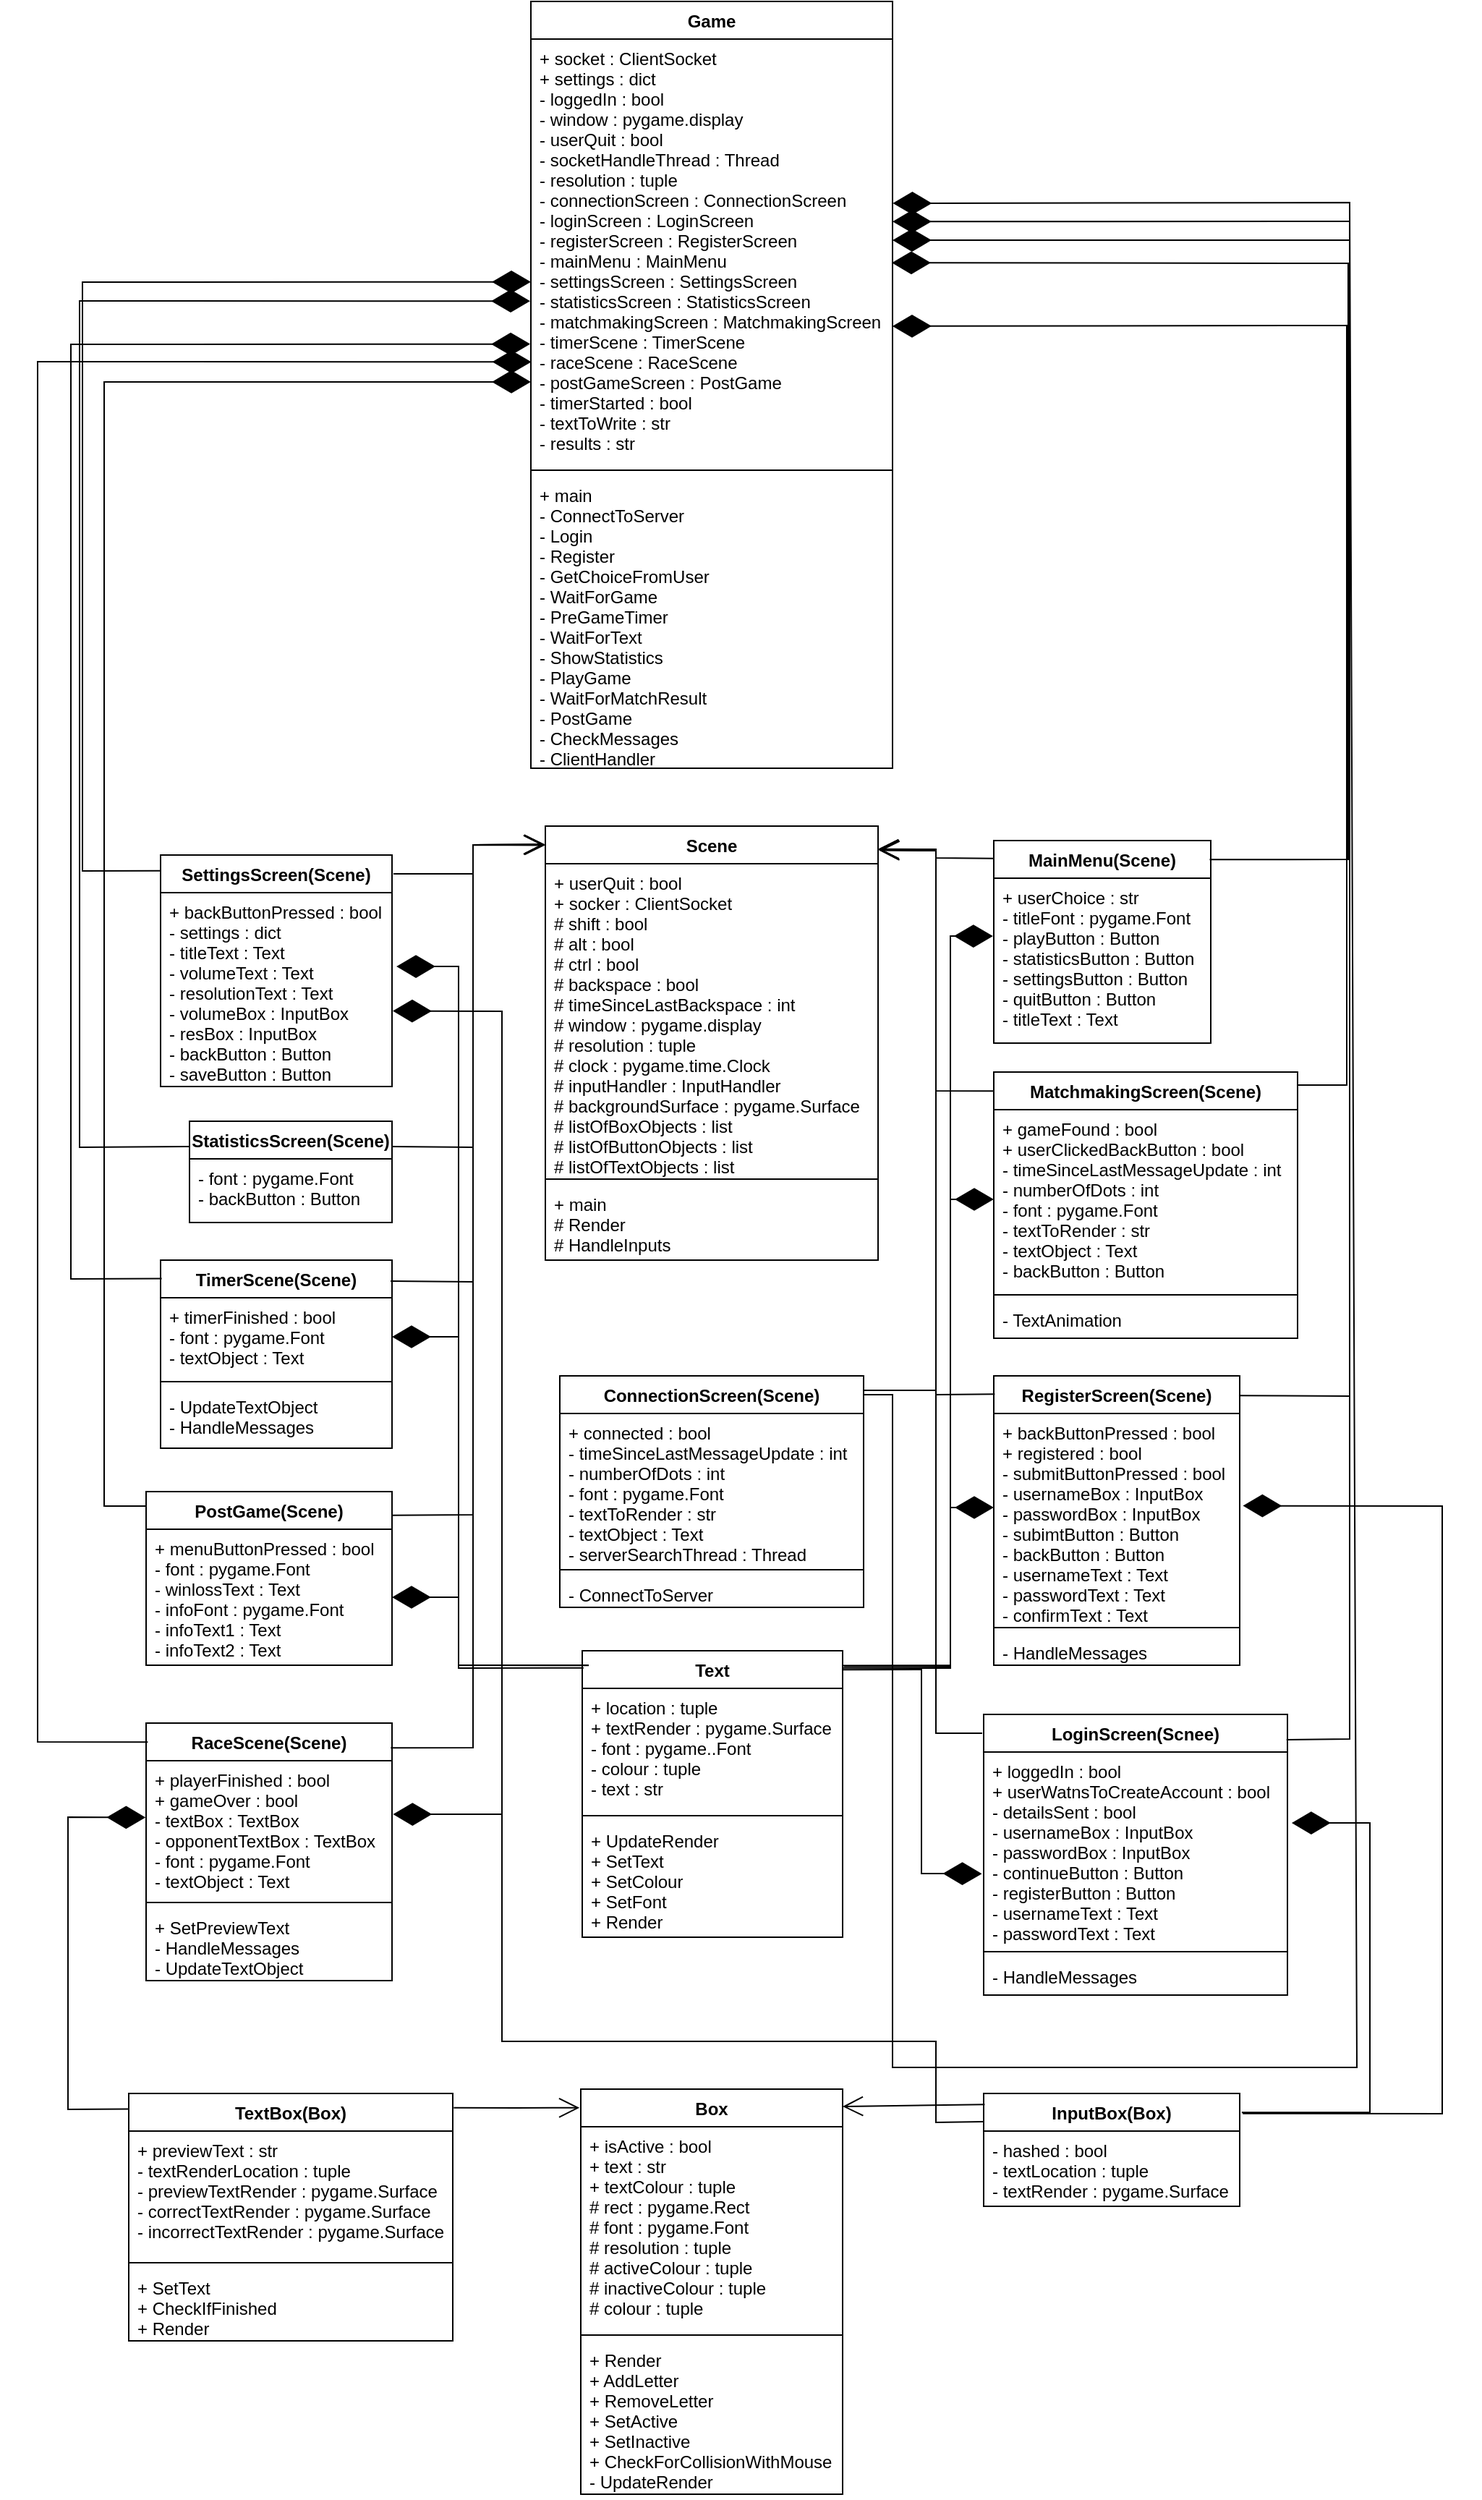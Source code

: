 <mxfile version="16.0.2" type="device"><diagram id="C5RBs43oDa-KdzZeNtuy" name="Page-1"><mxGraphModel dx="2031" dy="2405" grid="1" gridSize="10" guides="1" tooltips="1" connect="1" arrows="1" fold="1" page="1" pageScale="1" pageWidth="827" pageHeight="1169" background="none" math="0" shadow="0"><root><mxCell id="WIyWlLk6GJQsqaUBKTNV-0"/><mxCell id="WIyWlLk6GJQsqaUBKTNV-1" parent="WIyWlLk6GJQsqaUBKTNV-0"/><mxCell id="sGubAJMXWYJeENnd6KcA-0" value="Game" style="swimlane;fontStyle=1;align=center;verticalAlign=top;childLayout=stackLayout;horizontal=1;startSize=26;horizontalStack=0;resizeParent=1;resizeParentMax=0;resizeLast=0;collapsible=1;marginBottom=0;" vertex="1" parent="WIyWlLk6GJQsqaUBKTNV-1"><mxGeometry x="680" y="-1140" width="250" height="530" as="geometry"/></mxCell><mxCell id="sGubAJMXWYJeENnd6KcA-1" value="+ socket : ClientSocket&#10;+ settings : dict&#10;- loggedIn : bool&#10;- window : pygame.display&#10;- userQuit : bool&#10;- socketHandleThread : Thread&#10;- resolution : tuple&#10;- connectionScreen : ConnectionScreen&#10;- loginScreen : LoginScreen&#10;- registerScreen : RegisterScreen&#10;- mainMenu : MainMenu&#10;- settingsScreen : SettingsScreen&#10;- statisticsScreen : StatisticsScreen&#10;- matchmakingScreen : MatchmakingScreen&#10;- timerScene : TimerScene&#10;- raceScene : RaceScene&#10;- postGameScreen : PostGame&#10;- timerStarted : bool&#10;- textToWrite : str&#10;- results : str" style="text;strokeColor=none;fillColor=none;align=left;verticalAlign=top;spacingLeft=4;spacingRight=4;overflow=hidden;rotatable=0;points=[[0,0.5],[1,0.5]];portConstraint=eastwest;" vertex="1" parent="sGubAJMXWYJeENnd6KcA-0"><mxGeometry y="26" width="250" height="294" as="geometry"/></mxCell><mxCell id="sGubAJMXWYJeENnd6KcA-2" value="" style="line;strokeWidth=1;fillColor=none;align=left;verticalAlign=middle;spacingTop=-1;spacingLeft=3;spacingRight=3;rotatable=0;labelPosition=right;points=[];portConstraint=eastwest;" vertex="1" parent="sGubAJMXWYJeENnd6KcA-0"><mxGeometry y="320" width="250" height="8" as="geometry"/></mxCell><mxCell id="sGubAJMXWYJeENnd6KcA-3" value="+ main&#10;- ConnectToServer&#10;- Login&#10;- Register&#10;- GetChoiceFromUser&#10;- WaitForGame&#10;- PreGameTimer&#10;- WaitForText&#10;- ShowStatistics&#10;- PlayGame&#10;- WaitForMatchResult&#10;- PostGame&#10;- CheckMessages&#10;- ClientHandler&#10;" style="text;strokeColor=none;fillColor=none;align=left;verticalAlign=top;spacingLeft=4;spacingRight=4;overflow=hidden;rotatable=0;points=[[0,0.5],[1,0.5]];portConstraint=eastwest;" vertex="1" parent="sGubAJMXWYJeENnd6KcA-0"><mxGeometry y="328" width="250" height="202" as="geometry"/></mxCell><mxCell id="sGubAJMXWYJeENnd6KcA-4" value="Scene" style="swimlane;fontStyle=1;align=center;verticalAlign=top;childLayout=stackLayout;horizontal=1;startSize=26;horizontalStack=0;resizeParent=1;resizeParentMax=0;resizeLast=0;collapsible=1;marginBottom=0;" vertex="1" parent="WIyWlLk6GJQsqaUBKTNV-1"><mxGeometry x="690" y="-570" width="230" height="300" as="geometry"/></mxCell><mxCell id="sGubAJMXWYJeENnd6KcA-5" value="+ userQuit : bool&#10;+ socker : ClientSocket&#10;# shift : bool&#10;# alt : bool&#10;# ctrl : bool&#10;# backspace : bool&#10;# timeSinceLastBackspace : int&#10;# window : pygame.display&#10;# resolution : tuple&#10;# clock : pygame.time.Clock&#10;# inputHandler : InputHandler&#10;# backgroundSurface : pygame.Surface&#10;# listOfBoxObjects : list&#10;# listOfButtonObjects : list&#10;# listOfTextObjects : list" style="text;strokeColor=none;fillColor=none;align=left;verticalAlign=top;spacingLeft=4;spacingRight=4;overflow=hidden;rotatable=0;points=[[0,0.5],[1,0.5]];portConstraint=eastwest;" vertex="1" parent="sGubAJMXWYJeENnd6KcA-4"><mxGeometry y="26" width="230" height="214" as="geometry"/></mxCell><mxCell id="sGubAJMXWYJeENnd6KcA-6" value="" style="line;strokeWidth=1;fillColor=none;align=left;verticalAlign=middle;spacingTop=-1;spacingLeft=3;spacingRight=3;rotatable=0;labelPosition=right;points=[];portConstraint=eastwest;" vertex="1" parent="sGubAJMXWYJeENnd6KcA-4"><mxGeometry y="240" width="230" height="8" as="geometry"/></mxCell><mxCell id="sGubAJMXWYJeENnd6KcA-7" value="+ main&#10;# Render&#10;# HandleInputs" style="text;strokeColor=none;fillColor=none;align=left;verticalAlign=top;spacingLeft=4;spacingRight=4;overflow=hidden;rotatable=0;points=[[0,0.5],[1,0.5]];portConstraint=eastwest;" vertex="1" parent="sGubAJMXWYJeENnd6KcA-4"><mxGeometry y="248" width="230" height="52" as="geometry"/></mxCell><mxCell id="sGubAJMXWYJeENnd6KcA-9" value="ConnectionScreen(Scene)" style="swimlane;fontStyle=1;align=center;verticalAlign=top;childLayout=stackLayout;horizontal=1;startSize=26;horizontalStack=0;resizeParent=1;resizeParentMax=0;resizeLast=0;collapsible=1;marginBottom=0;" vertex="1" parent="WIyWlLk6GJQsqaUBKTNV-1"><mxGeometry x="700" y="-190" width="210" height="160" as="geometry"/></mxCell><mxCell id="sGubAJMXWYJeENnd6KcA-21" value="" style="endArrow=open;endFill=1;endSize=12;html=1;rounded=0;entryX=1;entryY=0.053;entryDx=0;entryDy=0;entryPerimeter=0;" edge="1" parent="sGubAJMXWYJeENnd6KcA-9" target="sGubAJMXWYJeENnd6KcA-4"><mxGeometry width="160" relative="1" as="geometry"><mxPoint x="210" y="10" as="sourcePoint"/><mxPoint x="360" y="10" as="targetPoint"/><Array as="points"><mxPoint x="260" y="10"/><mxPoint x="260" y="-364"/></Array></mxGeometry></mxCell><mxCell id="sGubAJMXWYJeENnd6KcA-10" value="+ connected : bool&#10;- timeSinceLastMessageUpdate : int&#10;- numberOfDots : int&#10;- font : pygame.Font&#10;- textToRender : str&#10;- textObject : Text&#10;- serverSearchThread : Thread" style="text;strokeColor=none;fillColor=none;align=left;verticalAlign=top;spacingLeft=4;spacingRight=4;overflow=hidden;rotatable=0;points=[[0,0.5],[1,0.5]];portConstraint=eastwest;" vertex="1" parent="sGubAJMXWYJeENnd6KcA-9"><mxGeometry y="26" width="210" height="104" as="geometry"/></mxCell><mxCell id="sGubAJMXWYJeENnd6KcA-11" value="" style="line;strokeWidth=1;fillColor=none;align=left;verticalAlign=middle;spacingTop=-1;spacingLeft=3;spacingRight=3;rotatable=0;labelPosition=right;points=[];portConstraint=eastwest;" vertex="1" parent="sGubAJMXWYJeENnd6KcA-9"><mxGeometry y="130" width="210" height="8" as="geometry"/></mxCell><mxCell id="sGubAJMXWYJeENnd6KcA-12" value="- ConnectToServer" style="text;strokeColor=none;fillColor=none;align=left;verticalAlign=top;spacingLeft=4;spacingRight=4;overflow=hidden;rotatable=0;points=[[0,0.5],[1,0.5]];portConstraint=eastwest;" vertex="1" parent="sGubAJMXWYJeENnd6KcA-9"><mxGeometry y="138" width="210" height="22" as="geometry"/></mxCell><mxCell id="sGubAJMXWYJeENnd6KcA-13" value="LoginScreen(Scnee)" style="swimlane;fontStyle=1;align=center;verticalAlign=top;childLayout=stackLayout;horizontal=1;startSize=26;horizontalStack=0;resizeParent=1;resizeParentMax=0;resizeLast=0;collapsible=1;marginBottom=0;" vertex="1" parent="WIyWlLk6GJQsqaUBKTNV-1"><mxGeometry x="993" y="44" width="210" height="194" as="geometry"/></mxCell><mxCell id="sGubAJMXWYJeENnd6KcA-14" value="+ loggedIn : bool&#10;+ userWatnsToCreateAccount : bool&#10;- detailsSent : bool&#10;- usernameBox : InputBox&#10;- passwordBox : InputBox&#10;- continueButton : Button&#10;- registerButton : Button&#10;- usernameText : Text&#10;- passwordText : Text" style="text;strokeColor=none;fillColor=none;align=left;verticalAlign=top;spacingLeft=4;spacingRight=4;overflow=hidden;rotatable=0;points=[[0,0.5],[1,0.5]];portConstraint=eastwest;" vertex="1" parent="sGubAJMXWYJeENnd6KcA-13"><mxGeometry y="26" width="210" height="134" as="geometry"/></mxCell><mxCell id="sGubAJMXWYJeENnd6KcA-15" value="" style="line;strokeWidth=1;fillColor=none;align=left;verticalAlign=middle;spacingTop=-1;spacingLeft=3;spacingRight=3;rotatable=0;labelPosition=right;points=[];portConstraint=eastwest;" vertex="1" parent="sGubAJMXWYJeENnd6KcA-13"><mxGeometry y="160" width="210" height="8" as="geometry"/></mxCell><mxCell id="sGubAJMXWYJeENnd6KcA-16" value="- HandleMessages" style="text;strokeColor=none;fillColor=none;align=left;verticalAlign=top;spacingLeft=4;spacingRight=4;overflow=hidden;rotatable=0;points=[[0,0.5],[1,0.5]];portConstraint=eastwest;" vertex="1" parent="sGubAJMXWYJeENnd6KcA-13"><mxGeometry y="168" width="210" height="26" as="geometry"/></mxCell><mxCell id="sGubAJMXWYJeENnd6KcA-17" value="RegisterScreen(Scene)" style="swimlane;fontStyle=1;align=center;verticalAlign=top;childLayout=stackLayout;horizontal=1;startSize=26;horizontalStack=0;resizeParent=1;resizeParentMax=0;resizeLast=0;collapsible=1;marginBottom=0;" vertex="1" parent="WIyWlLk6GJQsqaUBKTNV-1"><mxGeometry x="1000" y="-190" width="170" height="200" as="geometry"/></mxCell><mxCell id="sGubAJMXWYJeENnd6KcA-18" value="+ backButtonPressed : bool&#10;+ registered : bool&#10;- submitButtonPressed : bool&#10;- usernameBox : InputBox&#10;- passwordBox : InputBox&#10;- subimtButton : Button&#10;- backButton : Button&#10;- usernameText : Text&#10;- passwordText : Text&#10;- confirmText : Text" style="text;strokeColor=none;fillColor=none;align=left;verticalAlign=top;spacingLeft=4;spacingRight=4;overflow=hidden;rotatable=0;points=[[0,0.5],[1,0.5]];portConstraint=eastwest;" vertex="1" parent="sGubAJMXWYJeENnd6KcA-17"><mxGeometry y="26" width="170" height="144" as="geometry"/></mxCell><mxCell id="sGubAJMXWYJeENnd6KcA-19" value="" style="line;strokeWidth=1;fillColor=none;align=left;verticalAlign=middle;spacingTop=-1;spacingLeft=3;spacingRight=3;rotatable=0;labelPosition=right;points=[];portConstraint=eastwest;" vertex="1" parent="sGubAJMXWYJeENnd6KcA-17"><mxGeometry y="170" width="170" height="8" as="geometry"/></mxCell><mxCell id="sGubAJMXWYJeENnd6KcA-20" value="- HandleMessages" style="text;strokeColor=none;fillColor=none;align=left;verticalAlign=top;spacingLeft=4;spacingRight=4;overflow=hidden;rotatable=0;points=[[0,0.5],[1,0.5]];portConstraint=eastwest;" vertex="1" parent="sGubAJMXWYJeENnd6KcA-17"><mxGeometry y="178" width="170" height="22" as="geometry"/></mxCell><mxCell id="sGubAJMXWYJeENnd6KcA-22" value="" style="endArrow=open;endFill=1;endSize=12;html=1;rounded=0;" edge="1" parent="WIyWlLk6GJQsqaUBKTNV-1"><mxGeometry width="160" relative="1" as="geometry"><mxPoint x="992" y="57" as="sourcePoint"/><mxPoint x="920" y="-554" as="targetPoint"/><Array as="points"><mxPoint x="960" y="57"/><mxPoint x="960" y="-554"/></Array></mxGeometry></mxCell><mxCell id="sGubAJMXWYJeENnd6KcA-23" value="" style="endArrow=open;endFill=1;endSize=12;html=1;rounded=0;exitX=0.004;exitY=0.063;exitDx=0;exitDy=0;exitPerimeter=0;entryX=1.002;entryY=0.055;entryDx=0;entryDy=0;entryPerimeter=0;" edge="1" parent="WIyWlLk6GJQsqaUBKTNV-1" source="sGubAJMXWYJeENnd6KcA-17" target="sGubAJMXWYJeENnd6KcA-4"><mxGeometry width="160" relative="1" as="geometry"><mxPoint x="1010" y="-250" as="sourcePoint"/><mxPoint x="1170" y="-250" as="targetPoint"/><Array as="points"><mxPoint x="960" y="-177"/><mxPoint x="960" y="-553"/></Array></mxGeometry></mxCell><mxCell id="sGubAJMXWYJeENnd6KcA-29" value="MainMenu(Scene)" style="swimlane;fontStyle=1;childLayout=stackLayout;horizontal=1;startSize=26;fillColor=none;horizontalStack=0;resizeParent=1;resizeParentMax=0;resizeLast=0;collapsible=1;marginBottom=0;" vertex="1" parent="WIyWlLk6GJQsqaUBKTNV-1"><mxGeometry x="1000" y="-560" width="150" height="140" as="geometry"/></mxCell><mxCell id="sGubAJMXWYJeENnd6KcA-30" value="+ userChoice : str&#10;- titleFont : pygame.Font&#10;- playButton : Button&#10;- statisticsButton : Button&#10;- settingsButton : Button&#10;- quitButton : Button&#10;- titleText : Text" style="text;strokeColor=none;fillColor=none;align=left;verticalAlign=top;spacingLeft=4;spacingRight=4;overflow=hidden;rotatable=0;points=[[0,0.5],[1,0.5]];portConstraint=eastwest;" vertex="1" parent="sGubAJMXWYJeENnd6KcA-29"><mxGeometry y="26" width="150" height="114" as="geometry"/></mxCell><mxCell id="sGubAJMXWYJeENnd6KcA-33" value="SettingsScreen(Scene)" style="swimlane;fontStyle=1;childLayout=stackLayout;horizontal=1;startSize=26;fillColor=none;horizontalStack=0;resizeParent=1;resizeParentMax=0;resizeLast=0;collapsible=1;marginBottom=0;" vertex="1" parent="WIyWlLk6GJQsqaUBKTNV-1"><mxGeometry x="424" y="-550" width="160" height="160" as="geometry"/></mxCell><mxCell id="sGubAJMXWYJeENnd6KcA-34" value="+ backButtonPressed : bool&#10;- settings : dict&#10;- titleText : Text&#10;- volumeText : Text&#10;- resolutionText : Text&#10;- volumeBox : InputBox&#10;- resBox : InputBox&#10;- backButton : Button&#10;- saveButton : Button" style="text;strokeColor=none;fillColor=none;align=left;verticalAlign=top;spacingLeft=4;spacingRight=4;overflow=hidden;rotatable=0;points=[[0,0.5],[1,0.5]];portConstraint=eastwest;" vertex="1" parent="sGubAJMXWYJeENnd6KcA-33"><mxGeometry y="26" width="160" height="134" as="geometry"/></mxCell><mxCell id="sGubAJMXWYJeENnd6KcA-37" value="StatisticsScreen(Scene)" style="swimlane;fontStyle=1;childLayout=stackLayout;horizontal=1;startSize=26;fillColor=none;horizontalStack=0;resizeParent=1;resizeParentMax=0;resizeLast=0;collapsible=1;marginBottom=0;" vertex="1" parent="WIyWlLk6GJQsqaUBKTNV-1"><mxGeometry x="444" y="-366" width="140" height="70" as="geometry"/></mxCell><mxCell id="sGubAJMXWYJeENnd6KcA-38" value="- font : pygame.Font&#10;- backButton : Button" style="text;strokeColor=none;fillColor=none;align=left;verticalAlign=top;spacingLeft=4;spacingRight=4;overflow=hidden;rotatable=0;points=[[0,0.5],[1,0.5]];portConstraint=eastwest;" vertex="1" parent="sGubAJMXWYJeENnd6KcA-37"><mxGeometry y="26" width="140" height="44" as="geometry"/></mxCell><mxCell id="sGubAJMXWYJeENnd6KcA-41" value="MatchmakingScreen(Scene)" style="swimlane;fontStyle=1;align=center;verticalAlign=top;childLayout=stackLayout;horizontal=1;startSize=26;horizontalStack=0;resizeParent=1;resizeParentMax=0;resizeLast=0;collapsible=1;marginBottom=0;" vertex="1" parent="WIyWlLk6GJQsqaUBKTNV-1"><mxGeometry x="1000" y="-400" width="210" height="184" as="geometry"/></mxCell><mxCell id="sGubAJMXWYJeENnd6KcA-42" value="+ gameFound : bool&#10;+ userClickedBackButton : bool&#10;- timeSinceLastMessageUpdate : int&#10;- numberOfDots : int&#10;- font : pygame.Font&#10;- textToRender : str&#10;- textObject : Text&#10;- backButton : Button" style="text;strokeColor=none;fillColor=none;align=left;verticalAlign=top;spacingLeft=4;spacingRight=4;overflow=hidden;rotatable=0;points=[[0,0.5],[1,0.5]];portConstraint=eastwest;" vertex="1" parent="sGubAJMXWYJeENnd6KcA-41"><mxGeometry y="26" width="210" height="124" as="geometry"/></mxCell><mxCell id="sGubAJMXWYJeENnd6KcA-43" value="" style="line;strokeWidth=1;fillColor=none;align=left;verticalAlign=middle;spacingTop=-1;spacingLeft=3;spacingRight=3;rotatable=0;labelPosition=right;points=[];portConstraint=eastwest;" vertex="1" parent="sGubAJMXWYJeENnd6KcA-41"><mxGeometry y="150" width="210" height="8" as="geometry"/></mxCell><mxCell id="sGubAJMXWYJeENnd6KcA-44" value="- TextAnimation" style="text;strokeColor=none;fillColor=none;align=left;verticalAlign=top;spacingLeft=4;spacingRight=4;overflow=hidden;rotatable=0;points=[[0,0.5],[1,0.5]];portConstraint=eastwest;" vertex="1" parent="sGubAJMXWYJeENnd6KcA-41"><mxGeometry y="158" width="210" height="26" as="geometry"/></mxCell><mxCell id="sGubAJMXWYJeENnd6KcA-45" value="TimerScene(Scene)" style="swimlane;fontStyle=1;align=center;verticalAlign=top;childLayout=stackLayout;horizontal=1;startSize=26;horizontalStack=0;resizeParent=1;resizeParentMax=0;resizeLast=0;collapsible=1;marginBottom=0;" vertex="1" parent="WIyWlLk6GJQsqaUBKTNV-1"><mxGeometry x="424" y="-270" width="160" height="130" as="geometry"/></mxCell><mxCell id="sGubAJMXWYJeENnd6KcA-46" value="+ timerFinished : bool&#10;- font : pygame.Font&#10;- textObject : Text" style="text;strokeColor=none;fillColor=none;align=left;verticalAlign=top;spacingLeft=4;spacingRight=4;overflow=hidden;rotatable=0;points=[[0,0.5],[1,0.5]];portConstraint=eastwest;" vertex="1" parent="sGubAJMXWYJeENnd6KcA-45"><mxGeometry y="26" width="160" height="54" as="geometry"/></mxCell><mxCell id="sGubAJMXWYJeENnd6KcA-47" value="" style="line;strokeWidth=1;fillColor=none;align=left;verticalAlign=middle;spacingTop=-1;spacingLeft=3;spacingRight=3;rotatable=0;labelPosition=right;points=[];portConstraint=eastwest;" vertex="1" parent="sGubAJMXWYJeENnd6KcA-45"><mxGeometry y="80" width="160" height="8" as="geometry"/></mxCell><mxCell id="sGubAJMXWYJeENnd6KcA-48" value="- UpdateTextObject&#10;- HandleMessages" style="text;strokeColor=none;fillColor=none;align=left;verticalAlign=top;spacingLeft=4;spacingRight=4;overflow=hidden;rotatable=0;points=[[0,0.5],[1,0.5]];portConstraint=eastwest;" vertex="1" parent="sGubAJMXWYJeENnd6KcA-45"><mxGeometry y="88" width="160" height="42" as="geometry"/></mxCell><mxCell id="sGubAJMXWYJeENnd6KcA-49" value="RaceScene(Scene)" style="swimlane;fontStyle=1;align=center;verticalAlign=top;childLayout=stackLayout;horizontal=1;startSize=26;horizontalStack=0;resizeParent=1;resizeParentMax=0;resizeLast=0;collapsible=1;marginBottom=0;" vertex="1" parent="WIyWlLk6GJQsqaUBKTNV-1"><mxGeometry x="414" y="50" width="170" height="178" as="geometry"/></mxCell><mxCell id="sGubAJMXWYJeENnd6KcA-50" value="+ playerFinished : bool&#10;+ gameOver : bool&#10;- textBox : TextBox&#10;- opponentTextBox : TextBox&#10;- font : pygame.Font&#10;- textObject : Text" style="text;strokeColor=none;fillColor=none;align=left;verticalAlign=top;spacingLeft=4;spacingRight=4;overflow=hidden;rotatable=0;points=[[0,0.5],[1,0.5]];portConstraint=eastwest;" vertex="1" parent="sGubAJMXWYJeENnd6KcA-49"><mxGeometry y="26" width="170" height="94" as="geometry"/></mxCell><mxCell id="sGubAJMXWYJeENnd6KcA-51" value="" style="line;strokeWidth=1;fillColor=none;align=left;verticalAlign=middle;spacingTop=-1;spacingLeft=3;spacingRight=3;rotatable=0;labelPosition=right;points=[];portConstraint=eastwest;" vertex="1" parent="sGubAJMXWYJeENnd6KcA-49"><mxGeometry y="120" width="170" height="8" as="geometry"/></mxCell><mxCell id="sGubAJMXWYJeENnd6KcA-52" value="+ SetPreviewText&#10;- HandleMessages&#10;- UpdateTextObject" style="text;strokeColor=none;fillColor=none;align=left;verticalAlign=top;spacingLeft=4;spacingRight=4;overflow=hidden;rotatable=0;points=[[0,0.5],[1,0.5]];portConstraint=eastwest;" vertex="1" parent="sGubAJMXWYJeENnd6KcA-49"><mxGeometry y="128" width="170" height="50" as="geometry"/></mxCell><mxCell id="sGubAJMXWYJeENnd6KcA-53" value="PostGame(Scene)" style="swimlane;fontStyle=1;childLayout=stackLayout;horizontal=1;startSize=26;fillColor=none;horizontalStack=0;resizeParent=1;resizeParentMax=0;resizeLast=0;collapsible=1;marginBottom=0;" vertex="1" parent="WIyWlLk6GJQsqaUBKTNV-1"><mxGeometry x="414" y="-110" width="170" height="120" as="geometry"/></mxCell><mxCell id="sGubAJMXWYJeENnd6KcA-54" value="+ menuButtonPressed : bool&#10;- font : pygame.Font&#10;- winlossText : Text&#10;- infoFont : pygame.Font&#10;- infoText1 : Text&#10;- infoText2 : Text" style="text;strokeColor=none;fillColor=none;align=left;verticalAlign=top;spacingLeft=4;spacingRight=4;overflow=hidden;rotatable=0;points=[[0,0.5],[1,0.5]];portConstraint=eastwest;" vertex="1" parent="sGubAJMXWYJeENnd6KcA-53"><mxGeometry y="26" width="170" height="94" as="geometry"/></mxCell><mxCell id="sGubAJMXWYJeENnd6KcA-57" value="" style="endArrow=open;endFill=1;endSize=12;html=1;rounded=0;exitX=0.002;exitY=0.088;exitDx=0;exitDy=0;exitPerimeter=0;entryX=1.001;entryY=0.054;entryDx=0;entryDy=0;entryPerimeter=0;" edge="1" parent="WIyWlLk6GJQsqaUBKTNV-1" source="sGubAJMXWYJeENnd6KcA-29" target="sGubAJMXWYJeENnd6KcA-4"><mxGeometry width="160" relative="1" as="geometry"><mxPoint x="940" y="-590" as="sourcePoint"/><mxPoint x="920" y="-550" as="targetPoint"/><Array as="points"><mxPoint x="960" y="-548"/><mxPoint x="960" y="-554"/></Array></mxGeometry></mxCell><mxCell id="sGubAJMXWYJeENnd6KcA-58" value="" style="endArrow=open;endFill=1;endSize=12;html=1;rounded=0;exitX=0.001;exitY=0.071;exitDx=0;exitDy=0;exitPerimeter=0;entryX=1.003;entryY=0.056;entryDx=0;entryDy=0;entryPerimeter=0;" edge="1" parent="WIyWlLk6GJQsqaUBKTNV-1" source="sGubAJMXWYJeENnd6KcA-41" target="sGubAJMXWYJeENnd6KcA-4"><mxGeometry width="160" relative="1" as="geometry"><mxPoint x="1170" y="-520" as="sourcePoint"/><mxPoint x="920" y="-550" as="targetPoint"/><Array as="points"><mxPoint x="960" y="-387"/><mxPoint x="960" y="-553"/></Array></mxGeometry></mxCell><mxCell id="sGubAJMXWYJeENnd6KcA-59" value="" style="endArrow=open;endFill=1;endSize=12;html=1;rounded=0;exitX=1.006;exitY=0.081;exitDx=0;exitDy=0;exitPerimeter=0;entryX=-0.001;entryY=0.044;entryDx=0;entryDy=0;entryPerimeter=0;" edge="1" parent="WIyWlLk6GJQsqaUBKTNV-1" source="sGubAJMXWYJeENnd6KcA-33" target="sGubAJMXWYJeENnd6KcA-4"><mxGeometry width="160" relative="1" as="geometry"><mxPoint x="850" y="-680" as="sourcePoint"/><mxPoint x="1010" y="-680" as="targetPoint"/><Array as="points"><mxPoint x="640" y="-537"/><mxPoint x="640" y="-557"/></Array></mxGeometry></mxCell><mxCell id="sGubAJMXWYJeENnd6KcA-60" value="" style="endArrow=open;endFill=1;endSize=12;html=1;rounded=0;exitX=1;exitY=0.25;exitDx=0;exitDy=0;entryX=-0.003;entryY=0.043;entryDx=0;entryDy=0;entryPerimeter=0;" edge="1" parent="WIyWlLk6GJQsqaUBKTNV-1" source="sGubAJMXWYJeENnd6KcA-37" target="sGubAJMXWYJeENnd6KcA-4"><mxGeometry width="160" relative="1" as="geometry"><mxPoint x="610" y="-310" as="sourcePoint"/><mxPoint x="770" y="-310" as="targetPoint"/><Array as="points"><mxPoint x="640" y="-348"/><mxPoint x="640" y="-557"/></Array></mxGeometry></mxCell><mxCell id="sGubAJMXWYJeENnd6KcA-61" value="" style="endArrow=open;endFill=1;endSize=12;html=1;rounded=0;exitX=0.994;exitY=0.112;exitDx=0;exitDy=0;exitPerimeter=0;entryX=-0.002;entryY=0.042;entryDx=0;entryDy=0;entryPerimeter=0;" edge="1" parent="WIyWlLk6GJQsqaUBKTNV-1" source="sGubAJMXWYJeENnd6KcA-45" target="sGubAJMXWYJeENnd6KcA-4"><mxGeometry width="160" relative="1" as="geometry"><mxPoint x="260" y="-160" as="sourcePoint"/><mxPoint x="660" y="-520" as="targetPoint"/><Array as="points"><mxPoint x="640" y="-255"/><mxPoint x="640" y="-557"/></Array></mxGeometry></mxCell><mxCell id="sGubAJMXWYJeENnd6KcA-62" value="" style="endArrow=open;endFill=1;endSize=12;html=1;rounded=0;exitX=1.001;exitY=0.136;exitDx=0;exitDy=0;exitPerimeter=0;entryX=-0.004;entryY=0.043;entryDx=0;entryDy=0;entryPerimeter=0;" edge="1" parent="WIyWlLk6GJQsqaUBKTNV-1" source="sGubAJMXWYJeENnd6KcA-53" target="sGubAJMXWYJeENnd6KcA-4"><mxGeometry width="160" relative="1" as="geometry"><mxPoint x="630" y="-110" as="sourcePoint"/><mxPoint x="670" y="-550" as="targetPoint"/><Array as="points"><mxPoint x="640" y="-94"/><mxPoint x="640" y="-557"/></Array></mxGeometry></mxCell><mxCell id="sGubAJMXWYJeENnd6KcA-63" value="" style="endArrow=open;endFill=1;endSize=12;html=1;rounded=0;exitX=0.995;exitY=0.096;exitDx=0;exitDy=0;exitPerimeter=0;entryX=-0.002;entryY=0.042;entryDx=0;entryDy=0;entryPerimeter=0;" edge="1" parent="WIyWlLk6GJQsqaUBKTNV-1" source="sGubAJMXWYJeENnd6KcA-49" target="sGubAJMXWYJeENnd6KcA-4"><mxGeometry width="160" relative="1" as="geometry"><mxPoint x="590" y="20" as="sourcePoint"/><mxPoint x="670" y="-550" as="targetPoint"/><Array as="points"><mxPoint x="640" y="67"/><mxPoint x="640" y="-557"/></Array></mxGeometry></mxCell><mxCell id="sGubAJMXWYJeENnd6KcA-65" value="" style="endArrow=diamondThin;endFill=1;endSize=24;html=1;rounded=0;exitX=0.995;exitY=0.094;exitDx=0;exitDy=0;exitPerimeter=0;entryX=0.998;entryY=0.526;entryDx=0;entryDy=0;entryPerimeter=0;" edge="1" parent="WIyWlLk6GJQsqaUBKTNV-1" source="sGubAJMXWYJeENnd6KcA-29" target="sGubAJMXWYJeENnd6KcA-1"><mxGeometry width="160" relative="1" as="geometry"><mxPoint x="1186" y="-604" as="sourcePoint"/><mxPoint x="1346" y="-604" as="targetPoint"/><Array as="points"><mxPoint x="1245" y="-547"/><mxPoint x="1245" y="-959"/></Array></mxGeometry></mxCell><mxCell id="sGubAJMXWYJeENnd6KcA-66" value="" style="endArrow=diamondThin;endFill=1;endSize=24;html=1;rounded=0;exitX=1.002;exitY=0.049;exitDx=0;exitDy=0;exitPerimeter=0;entryX=1;entryY=0.675;entryDx=0;entryDy=0;entryPerimeter=0;" edge="1" parent="WIyWlLk6GJQsqaUBKTNV-1" source="sGubAJMXWYJeENnd6KcA-41" target="sGubAJMXWYJeENnd6KcA-1"><mxGeometry width="160" relative="1" as="geometry"><mxPoint x="1254" y="-515" as="sourcePoint"/><mxPoint x="1414" y="-515" as="targetPoint"/><Array as="points"><mxPoint x="1244" y="-391"/><mxPoint x="1244" y="-916"/></Array></mxGeometry></mxCell><mxCell id="sGubAJMXWYJeENnd6KcA-67" value="" style="endArrow=diamondThin;endFill=1;endSize=24;html=1;rounded=0;exitX=0.999;exitY=0.068;exitDx=0;exitDy=0;exitPerimeter=0;entryX=1;entryY=0.473;entryDx=0;entryDy=0;entryPerimeter=0;" edge="1" parent="WIyWlLk6GJQsqaUBKTNV-1" source="sGubAJMXWYJeENnd6KcA-17" target="sGubAJMXWYJeENnd6KcA-1"><mxGeometry width="160" relative="1" as="geometry"><mxPoint x="1360" y="-489" as="sourcePoint"/><mxPoint x="1520" y="-489" as="targetPoint"/><Array as="points"><mxPoint x="1246" y="-176"/><mxPoint x="1246" y="-975"/></Array></mxGeometry></mxCell><mxCell id="sGubAJMXWYJeENnd6KcA-68" value="" style="endArrow=diamondThin;endFill=1;endSize=24;html=1;rounded=0;entryX=1;entryY=0.429;entryDx=0;entryDy=0;entryPerimeter=0;exitX=0.997;exitY=0.09;exitDx=0;exitDy=0;exitPerimeter=0;" edge="1" parent="WIyWlLk6GJQsqaUBKTNV-1" source="sGubAJMXWYJeENnd6KcA-13" target="sGubAJMXWYJeENnd6KcA-1"><mxGeometry width="160" relative="1" as="geometry"><mxPoint x="911" y="77" as="sourcePoint"/><mxPoint x="1413" y="70" as="targetPoint"/><Array as="points"><mxPoint x="1246" y="61"/><mxPoint x="1246" y="-988"/></Array></mxGeometry></mxCell><mxCell id="sGubAJMXWYJeENnd6KcA-69" value="" style="endArrow=diamondThin;endFill=1;endSize=24;html=1;rounded=0;exitX=1;exitY=0.081;exitDx=0;exitDy=0;exitPerimeter=0;entryX=1.001;entryY=0.386;entryDx=0;entryDy=0;entryPerimeter=0;" edge="1" parent="WIyWlLk6GJQsqaUBKTNV-1" source="sGubAJMXWYJeENnd6KcA-9" target="sGubAJMXWYJeENnd6KcA-1"><mxGeometry width="160" relative="1" as="geometry"><mxPoint x="1035" y="147" as="sourcePoint"/><mxPoint x="1195" y="147" as="targetPoint"/><Array as="points"><mxPoint x="930" y="-177"/><mxPoint x="930" y="288"/><mxPoint x="1251" y="288"/><mxPoint x="1246" y="-1001"/></Array></mxGeometry></mxCell><mxCell id="sGubAJMXWYJeENnd6KcA-71" value="" style="endArrow=diamondThin;endFill=1;endSize=24;html=1;rounded=0;exitX=-0.003;exitY=0.068;exitDx=0;exitDy=0;exitPerimeter=0;entryX=0;entryY=0.571;entryDx=0;entryDy=0;entryPerimeter=0;" edge="1" parent="WIyWlLk6GJQsqaUBKTNV-1" source="sGubAJMXWYJeENnd6KcA-33" target="sGubAJMXWYJeENnd6KcA-1"><mxGeometry width="160" relative="1" as="geometry"><mxPoint x="24" y="-56" as="sourcePoint"/><mxPoint x="184" y="-56" as="targetPoint"/><Array as="points"><mxPoint x="370" y="-539"/><mxPoint x="370" y="-946"/></Array></mxGeometry></mxCell><mxCell id="sGubAJMXWYJeENnd6KcA-72" value="" style="endArrow=diamondThin;endFill=1;endSize=24;html=1;rounded=0;entryX=-0.002;entryY=0.616;entryDx=0;entryDy=0;entryPerimeter=0;exitX=0;exitY=0.25;exitDx=0;exitDy=0;" edge="1" parent="WIyWlLk6GJQsqaUBKTNV-1" source="sGubAJMXWYJeENnd6KcA-37" target="sGubAJMXWYJeENnd6KcA-1"><mxGeometry width="160" relative="1" as="geometry"><mxPoint x="488" y="-638" as="sourcePoint"/><mxPoint x="648" y="-638" as="targetPoint"/><Array as="points"><mxPoint x="368" y="-348"/><mxPoint x="368" y="-933"/></Array></mxGeometry></mxCell><mxCell id="sGubAJMXWYJeENnd6KcA-73" value="" style="endArrow=diamondThin;endFill=1;endSize=24;html=1;rounded=0;entryX=-0.002;entryY=0.717;entryDx=0;entryDy=0;entryPerimeter=0;exitX=0.005;exitY=0.098;exitDx=0;exitDy=0;exitPerimeter=0;" edge="1" parent="WIyWlLk6GJQsqaUBKTNV-1" source="sGubAJMXWYJeENnd6KcA-45" target="sGubAJMXWYJeENnd6KcA-1"><mxGeometry width="160" relative="1" as="geometry"><mxPoint x="124" y="-284" as="sourcePoint"/><mxPoint x="576" y="-665" as="targetPoint"/><Array as="points"><mxPoint x="362" y="-257"/><mxPoint x="362" y="-903"/></Array></mxGeometry></mxCell><mxCell id="sGubAJMXWYJeENnd6KcA-74" value="" style="endArrow=diamondThin;endFill=1;endSize=24;html=1;rounded=0;entryX=0;entryY=0.806;entryDx=0;entryDy=0;entryPerimeter=0;exitX=0;exitY=0.083;exitDx=0;exitDy=0;exitPerimeter=0;" edge="1" parent="WIyWlLk6GJQsqaUBKTNV-1" source="sGubAJMXWYJeENnd6KcA-53" target="sGubAJMXWYJeENnd6KcA-1"><mxGeometry width="160" relative="1" as="geometry"><mxPoint x="178" y="-162" as="sourcePoint"/><mxPoint x="338" y="-162" as="targetPoint"/><Array as="points"><mxPoint x="385" y="-100"/><mxPoint x="385" y="-877"/></Array></mxGeometry></mxCell><mxCell id="sGubAJMXWYJeENnd6KcA-75" value="" style="endArrow=diamondThin;endFill=1;endSize=24;html=1;rounded=0;entryX=0.001;entryY=0.759;entryDx=0;entryDy=0;entryPerimeter=0;exitX=0.007;exitY=0.074;exitDx=0;exitDy=0;exitPerimeter=0;" edge="1" parent="WIyWlLk6GJQsqaUBKTNV-1" source="sGubAJMXWYJeENnd6KcA-49" target="sGubAJMXWYJeENnd6KcA-1"><mxGeometry width="160" relative="1" as="geometry"><mxPoint x="304" y="-396" as="sourcePoint"/><mxPoint x="464" y="-396" as="targetPoint"/><Array as="points"><mxPoint x="339" y="63"/><mxPoint x="339" y="-891"/></Array></mxGeometry></mxCell><mxCell id="sGubAJMXWYJeENnd6KcA-81" value="Box" style="swimlane;fontStyle=1;align=center;verticalAlign=top;childLayout=stackLayout;horizontal=1;startSize=26;horizontalStack=0;resizeParent=1;resizeParentMax=0;resizeLast=0;collapsible=1;marginBottom=0;" vertex="1" parent="WIyWlLk6GJQsqaUBKTNV-1"><mxGeometry x="714.5" y="303" width="181" height="280" as="geometry"/></mxCell><mxCell id="sGubAJMXWYJeENnd6KcA-82" value="+ isActive : bool&#10;+ text : str&#10;+ textColour : tuple&#10;# rect : pygame.Rect&#10;# font : pygame.Font&#10;# resolution : tuple&#10;# activeColour : tuple&#10;# inactiveColour : tuple&#10;# colour : tuple&#10;" style="text;strokeColor=none;fillColor=none;align=left;verticalAlign=top;spacingLeft=4;spacingRight=4;overflow=hidden;rotatable=0;points=[[0,0.5],[1,0.5]];portConstraint=eastwest;" vertex="1" parent="sGubAJMXWYJeENnd6KcA-81"><mxGeometry y="26" width="181" height="140" as="geometry"/></mxCell><mxCell id="sGubAJMXWYJeENnd6KcA-83" value="" style="line;strokeWidth=1;fillColor=none;align=left;verticalAlign=middle;spacingTop=-1;spacingLeft=3;spacingRight=3;rotatable=0;labelPosition=right;points=[];portConstraint=eastwest;" vertex="1" parent="sGubAJMXWYJeENnd6KcA-81"><mxGeometry y="166" width="181" height="8" as="geometry"/></mxCell><mxCell id="sGubAJMXWYJeENnd6KcA-84" value="+ Render&#10;+ AddLetter&#10;+ RemoveLetter&#10;+ SetActive&#10;+ SetInactive&#10;+ CheckForCollisionWithMouse&#10;- UpdateRender&#10;" style="text;strokeColor=none;fillColor=none;align=left;verticalAlign=top;spacingLeft=4;spacingRight=4;overflow=hidden;rotatable=0;points=[[0,0.5],[1,0.5]];portConstraint=eastwest;" vertex="1" parent="sGubAJMXWYJeENnd6KcA-81"><mxGeometry y="174" width="181" height="106" as="geometry"/></mxCell><mxCell id="sGubAJMXWYJeENnd6KcA-86" value="TextBox(Box)" style="swimlane;fontStyle=1;align=center;verticalAlign=top;childLayout=stackLayout;horizontal=1;startSize=26;horizontalStack=0;resizeParent=1;resizeParentMax=0;resizeLast=0;collapsible=1;marginBottom=0;" vertex="1" parent="WIyWlLk6GJQsqaUBKTNV-1"><mxGeometry x="402.0" y="306" width="224" height="171" as="geometry"/></mxCell><mxCell id="sGubAJMXWYJeENnd6KcA-87" value="+ previewText : str&#10;- textRenderLocation : tuple&#10;- previewTextRender : pygame.Surface&#10;- correctTextRender : pygame.Surface&#10;- incorrectTextRender : pygame.Surface" style="text;strokeColor=none;fillColor=none;align=left;verticalAlign=top;spacingLeft=4;spacingRight=4;overflow=hidden;rotatable=0;points=[[0,0.5],[1,0.5]];portConstraint=eastwest;" vertex="1" parent="sGubAJMXWYJeENnd6KcA-86"><mxGeometry y="26" width="224" height="87" as="geometry"/></mxCell><mxCell id="sGubAJMXWYJeENnd6KcA-88" value="" style="line;strokeWidth=1;fillColor=none;align=left;verticalAlign=middle;spacingTop=-1;spacingLeft=3;spacingRight=3;rotatable=0;labelPosition=right;points=[];portConstraint=eastwest;" vertex="1" parent="sGubAJMXWYJeENnd6KcA-86"><mxGeometry y="113" width="224" height="8" as="geometry"/></mxCell><mxCell id="sGubAJMXWYJeENnd6KcA-89" value="+ SetText&#10;+ CheckIfFinished&#10;+ Render&#10;" style="text;strokeColor=none;fillColor=none;align=left;verticalAlign=top;spacingLeft=4;spacingRight=4;overflow=hidden;rotatable=0;points=[[0,0.5],[1,0.5]];portConstraint=eastwest;" vertex="1" parent="sGubAJMXWYJeENnd6KcA-86"><mxGeometry y="121" width="224" height="50" as="geometry"/></mxCell><mxCell id="sGubAJMXWYJeENnd6KcA-96" value="InputBox(Box)" style="swimlane;fontStyle=1;childLayout=stackLayout;horizontal=1;startSize=26;fillColor=none;horizontalStack=0;resizeParent=1;resizeParentMax=0;resizeLast=0;collapsible=1;marginBottom=0;" vertex="1" parent="WIyWlLk6GJQsqaUBKTNV-1"><mxGeometry x="993" y="306" width="177" height="78" as="geometry"/></mxCell><mxCell id="sGubAJMXWYJeENnd6KcA-97" value="- hashed : bool&#10;- textLocation : tuple&#10;- textRender : pygame.Surface" style="text;strokeColor=none;fillColor=none;align=left;verticalAlign=top;spacingLeft=4;spacingRight=4;overflow=hidden;rotatable=0;points=[[0,0.5],[1,0.5]];portConstraint=eastwest;" vertex="1" parent="sGubAJMXWYJeENnd6KcA-96"><mxGeometry y="26" width="177" height="52" as="geometry"/></mxCell><mxCell id="sGubAJMXWYJeENnd6KcA-101" value="" style="endArrow=open;endFill=1;endSize=12;html=1;rounded=0;entryX=1;entryY=0.043;entryDx=0;entryDy=0;entryPerimeter=0;exitX=0.004;exitY=0.098;exitDx=0;exitDy=0;exitPerimeter=0;" edge="1" parent="WIyWlLk6GJQsqaUBKTNV-1" source="sGubAJMXWYJeENnd6KcA-96" target="sGubAJMXWYJeENnd6KcA-81"><mxGeometry width="160" relative="1" as="geometry"><mxPoint x="990" y="315" as="sourcePoint"/><mxPoint x="895.496" y="303" as="targetPoint"/></mxGeometry></mxCell><mxCell id="sGubAJMXWYJeENnd6KcA-103" value="" style="endArrow=open;endFill=1;endSize=12;html=1;rounded=0;entryX=-0.005;entryY=0.046;entryDx=0;entryDy=0;entryPerimeter=0;exitX=1.003;exitY=0.058;exitDx=0;exitDy=0;exitPerimeter=0;" edge="1" parent="WIyWlLk6GJQsqaUBKTNV-1" source="sGubAJMXWYJeENnd6KcA-86" target="sGubAJMXWYJeENnd6KcA-81"><mxGeometry width="160" relative="1" as="geometry"><mxPoint x="630" y="316" as="sourcePoint"/><mxPoint x="790" y="260" as="targetPoint"/><Array as="points"><mxPoint x="670" y="316"/></Array></mxGeometry></mxCell><mxCell id="sGubAJMXWYJeENnd6KcA-104" value="" style="endArrow=diamondThin;endFill=1;endSize=24;html=1;rounded=0;exitX=0.001;exitY=0.063;exitDx=0;exitDy=0;exitPerimeter=0;entryX=-0.002;entryY=0.417;entryDx=0;entryDy=0;entryPerimeter=0;" edge="1" parent="WIyWlLk6GJQsqaUBKTNV-1" source="sGubAJMXWYJeENnd6KcA-86" target="sGubAJMXWYJeENnd6KcA-50"><mxGeometry width="160" relative="1" as="geometry"><mxPoint x="180" y="260" as="sourcePoint"/><mxPoint x="340" y="260" as="targetPoint"/><Array as="points"><mxPoint x="360" y="317"/><mxPoint x="360" y="115"/></Array></mxGeometry></mxCell><mxCell id="sGubAJMXWYJeENnd6KcA-106" value="" style="endArrow=diamondThin;endFill=1;endSize=24;html=1;rounded=0;exitX=1.008;exitY=0.168;exitDx=0;exitDy=0;exitPerimeter=0;entryX=1.014;entryY=0.366;entryDx=0;entryDy=0;entryPerimeter=0;" edge="1" parent="WIyWlLk6GJQsqaUBKTNV-1" source="sGubAJMXWYJeENnd6KcA-96" target="sGubAJMXWYJeENnd6KcA-14"><mxGeometry width="160" relative="1" as="geometry"><mxPoint x="1260" y="320" as="sourcePoint"/><mxPoint x="1410" y="320" as="targetPoint"/><Array as="points"><mxPoint x="1260" y="319"/><mxPoint x="1260" y="119"/></Array></mxGeometry></mxCell><mxCell id="sGubAJMXWYJeENnd6KcA-107" value="" style="endArrow=diamondThin;endFill=1;endSize=24;html=1;rounded=0;exitX=1.012;exitY=0.178;exitDx=0;exitDy=0;exitPerimeter=0;entryX=1.013;entryY=0.443;entryDx=0;entryDy=0;entryPerimeter=0;" edge="1" parent="WIyWlLk6GJQsqaUBKTNV-1" source="sGubAJMXWYJeENnd6KcA-96" target="sGubAJMXWYJeENnd6KcA-18"><mxGeometry width="160" relative="1" as="geometry"><mxPoint x="1370" y="210" as="sourcePoint"/><mxPoint x="1530" y="210" as="targetPoint"/><Array as="points"><mxPoint x="1310" y="320"/><mxPoint x="1310" y="-100"/></Array></mxGeometry></mxCell><mxCell id="sGubAJMXWYJeENnd6KcA-111" value="" style="endArrow=diamondThin;endFill=1;endSize=24;html=1;rounded=0;exitX=0;exitY=0.25;exitDx=0;exitDy=0;entryX=1.003;entryY=0.61;entryDx=0;entryDy=0;entryPerimeter=0;" edge="1" parent="WIyWlLk6GJQsqaUBKTNV-1" source="sGubAJMXWYJeENnd6KcA-96" target="sGubAJMXWYJeENnd6KcA-34"><mxGeometry width="160" relative="1" as="geometry"><mxPoint x="720" y="200" as="sourcePoint"/><mxPoint x="880" y="200" as="targetPoint"/><Array as="points"><mxPoint x="960" y="326"/><mxPoint x="960" y="270"/><mxPoint x="660" y="270"/><mxPoint x="660" y="-442"/></Array></mxGeometry></mxCell><mxCell id="sGubAJMXWYJeENnd6KcA-116" value="Text" style="swimlane;fontStyle=1;align=center;verticalAlign=top;childLayout=stackLayout;horizontal=1;startSize=26;horizontalStack=0;resizeParent=1;resizeParentMax=0;resizeLast=0;collapsible=1;marginBottom=0;" vertex="1" parent="WIyWlLk6GJQsqaUBKTNV-1"><mxGeometry x="715.5" width="180" height="198" as="geometry"/></mxCell><mxCell id="sGubAJMXWYJeENnd6KcA-117" value="+ location : tuple&#10;+ textRender : pygame.Surface&#10;- font : pygame..Font&#10;- colour : tuple&#10;- text : str" style="text;strokeColor=none;fillColor=none;align=left;verticalAlign=top;spacingLeft=4;spacingRight=4;overflow=hidden;rotatable=0;points=[[0,0.5],[1,0.5]];portConstraint=eastwest;" vertex="1" parent="sGubAJMXWYJeENnd6KcA-116"><mxGeometry y="26" width="180" height="84" as="geometry"/></mxCell><mxCell id="sGubAJMXWYJeENnd6KcA-118" value="" style="line;strokeWidth=1;fillColor=none;align=left;verticalAlign=middle;spacingTop=-1;spacingLeft=3;spacingRight=3;rotatable=0;labelPosition=right;points=[];portConstraint=eastwest;" vertex="1" parent="sGubAJMXWYJeENnd6KcA-116"><mxGeometry y="110" width="180" height="8" as="geometry"/></mxCell><mxCell id="sGubAJMXWYJeENnd6KcA-119" value="+ UpdateRender&#10;+ SetText&#10;+ SetColour&#10;+ SetFont&#10;+ Render" style="text;strokeColor=none;fillColor=none;align=left;verticalAlign=top;spacingLeft=4;spacingRight=4;overflow=hidden;rotatable=0;points=[[0,0.5],[1,0.5]];portConstraint=eastwest;" vertex="1" parent="sGubAJMXWYJeENnd6KcA-116"><mxGeometry y="118" width="180" height="80" as="geometry"/></mxCell><mxCell id="sGubAJMXWYJeENnd6KcA-120" value="" style="endArrow=diamondThin;endFill=1;endSize=24;html=1;rounded=0;exitX=0.005;exitY=0.06;exitDx=0;exitDy=0;exitPerimeter=0;entryX=1.019;entryY=0.381;entryDx=0;entryDy=0;entryPerimeter=0;" edge="1" parent="WIyWlLk6GJQsqaUBKTNV-1" source="sGubAJMXWYJeENnd6KcA-116" target="sGubAJMXWYJeENnd6KcA-34"><mxGeometry width="160" relative="1" as="geometry"><mxPoint x="140" y="10" as="sourcePoint"/><mxPoint x="300" y="10" as="targetPoint"/><Array as="points"><mxPoint x="630" y="12"/><mxPoint x="630" y="-473"/></Array></mxGeometry></mxCell><mxCell id="sGubAJMXWYJeENnd6KcA-122" value="" style="endArrow=diamondThin;endFill=1;endSize=24;html=1;rounded=0;exitX=0.025;exitY=0.051;exitDx=0;exitDy=0;exitPerimeter=0;entryX=1;entryY=0.5;entryDx=0;entryDy=0;" edge="1" parent="WIyWlLk6GJQsqaUBKTNV-1" source="sGubAJMXWYJeENnd6KcA-116" target="sGubAJMXWYJeENnd6KcA-46"><mxGeometry width="160" relative="1" as="geometry"><mxPoint x="250" y="-20" as="sourcePoint"/><mxPoint x="410" y="-20" as="targetPoint"/><Array as="points"><mxPoint x="630" y="10"/><mxPoint x="630" y="-217"/></Array></mxGeometry></mxCell><mxCell id="sGubAJMXWYJeENnd6KcA-123" value="" style="endArrow=diamondThin;endFill=1;endSize=24;html=1;rounded=0;entryX=1;entryY=0.5;entryDx=0;entryDy=0;" edge="1" parent="WIyWlLk6GJQsqaUBKTNV-1" target="sGubAJMXWYJeENnd6KcA-54"><mxGeometry width="160" relative="1" as="geometry"><mxPoint x="720" y="10" as="sourcePoint"/><mxPoint x="330" y="-20" as="targetPoint"/><Array as="points"><mxPoint x="630" y="10"/><mxPoint x="630" y="-37"/></Array></mxGeometry></mxCell><mxCell id="sGubAJMXWYJeENnd6KcA-124" value="" style="endArrow=diamondThin;endFill=1;endSize=24;html=1;rounded=0;entryX=1.004;entryY=0.394;entryDx=0;entryDy=0;entryPerimeter=0;" edge="1" parent="WIyWlLk6GJQsqaUBKTNV-1" target="sGubAJMXWYJeENnd6KcA-50"><mxGeometry width="160" relative="1" as="geometry"><mxPoint x="720" y="10" as="sourcePoint"/><mxPoint x="360" y="80" as="targetPoint"/><Array as="points"><mxPoint x="660" y="10"/><mxPoint x="660" y="113"/></Array></mxGeometry></mxCell><mxCell id="sGubAJMXWYJeENnd6KcA-125" value="" style="endArrow=diamondThin;endFill=1;endSize=24;html=1;rounded=0;exitX=0.999;exitY=0.066;exitDx=0;exitDy=0;exitPerimeter=0;entryX=-0.006;entryY=0.628;entryDx=0;entryDy=0;entryPerimeter=0;" edge="1" parent="WIyWlLk6GJQsqaUBKTNV-1" source="sGubAJMXWYJeENnd6KcA-116" target="sGubAJMXWYJeENnd6KcA-14"><mxGeometry width="160" relative="1" as="geometry"><mxPoint x="1360" y="110" as="sourcePoint"/><mxPoint x="1520" y="110" as="targetPoint"/><Array as="points"><mxPoint x="950" y="13"/><mxPoint x="950" y="154"/></Array></mxGeometry></mxCell><mxCell id="sGubAJMXWYJeENnd6KcA-126" value="" style="endArrow=diamondThin;endFill=1;endSize=24;html=1;rounded=0;exitX=1.001;exitY=0.052;exitDx=0;exitDy=0;exitPerimeter=0;" edge="1" parent="WIyWlLk6GJQsqaUBKTNV-1" source="sGubAJMXWYJeENnd6KcA-116"><mxGeometry width="160" relative="1" as="geometry"><mxPoint x="900" y="10" as="sourcePoint"/><mxPoint x="1000" y="-99" as="targetPoint"/><Array as="points"><mxPoint x="970" y="10"/><mxPoint x="970" y="-99"/></Array></mxGeometry></mxCell><mxCell id="sGubAJMXWYJeENnd6KcA-127" value="" style="endArrow=diamondThin;endFill=1;endSize=24;html=1;rounded=0;exitX=1.005;exitY=0.054;exitDx=0;exitDy=0;exitPerimeter=0;entryX=0;entryY=0.5;entryDx=0;entryDy=0;" edge="1" parent="WIyWlLk6GJQsqaUBKTNV-1" source="sGubAJMXWYJeENnd6KcA-116" target="sGubAJMXWYJeENnd6KcA-42"><mxGeometry width="160" relative="1" as="geometry"><mxPoint x="1290" y="-150" as="sourcePoint"/><mxPoint x="1450" y="-150" as="targetPoint"/><Array as="points"><mxPoint x="970" y="11"/><mxPoint x="970" y="-312"/></Array></mxGeometry></mxCell><mxCell id="sGubAJMXWYJeENnd6KcA-128" value="" style="endArrow=diamondThin;endFill=1;endSize=24;html=1;rounded=0;exitX=0.999;exitY=0.06;exitDx=0;exitDy=0;exitPerimeter=0;entryX=-0.004;entryY=0.351;entryDx=0;entryDy=0;entryPerimeter=0;" edge="1" parent="WIyWlLk6GJQsqaUBKTNV-1" source="sGubAJMXWYJeENnd6KcA-116" target="sGubAJMXWYJeENnd6KcA-30"><mxGeometry width="160" relative="1" as="geometry"><mxPoint x="1300" y="-200" as="sourcePoint"/><mxPoint x="1460" y="-200" as="targetPoint"/><Array as="points"><mxPoint x="970" y="12"/><mxPoint x="970" y="-494"/></Array></mxGeometry></mxCell></root></mxGraphModel></diagram></mxfile>